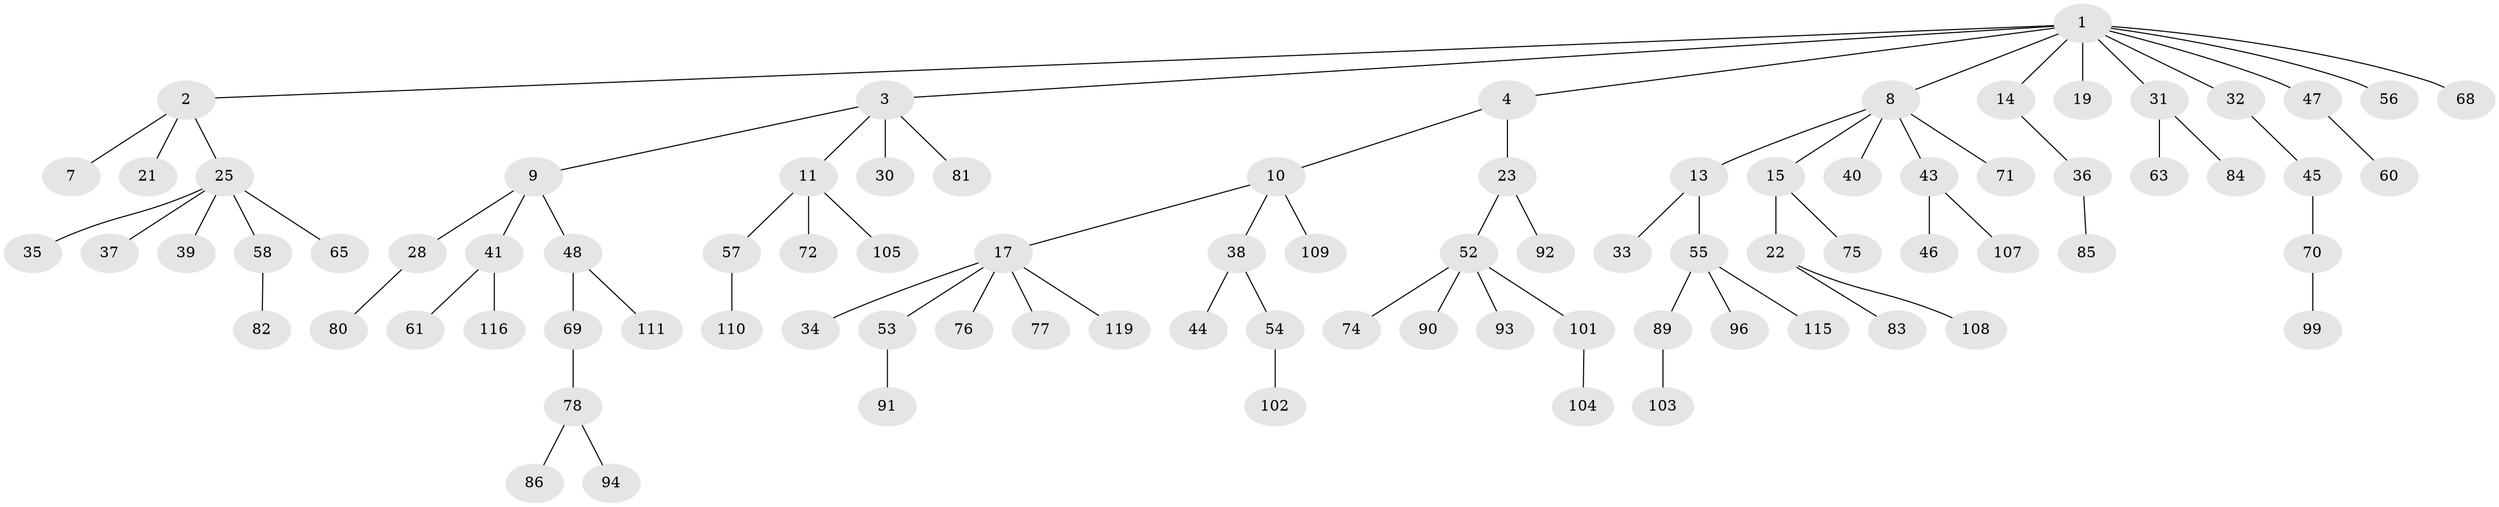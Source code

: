 // original degree distribution, {8: 0.00819672131147541, 3: 0.11475409836065574, 5: 0.03278688524590164, 2: 0.27049180327868855, 1: 0.48360655737704916, 7: 0.00819672131147541, 4: 0.08196721311475409}
// Generated by graph-tools (version 1.1) at 2025/11/02/27/25 16:11:25]
// undirected, 86 vertices, 85 edges
graph export_dot {
graph [start="1"]
  node [color=gray90,style=filled];
  1 [super="+16"];
  2 [super="+6"];
  3 [super="+18"];
  4 [super="+5"];
  7;
  8 [super="+20"];
  9;
  10 [super="+12"];
  11 [super="+29"];
  13 [super="+51"];
  14;
  15;
  17 [super="+27"];
  19;
  21 [super="+50"];
  22 [super="+66"];
  23 [super="+24"];
  25 [super="+26"];
  28 [super="+117"];
  30;
  31 [super="+49"];
  32 [super="+42"];
  33 [super="+100"];
  34;
  35;
  36 [super="+67"];
  37;
  38 [super="+122"];
  39;
  40;
  41 [super="+64"];
  43;
  44;
  45;
  46 [super="+114"];
  47 [super="+62"];
  48 [super="+88"];
  52 [super="+59"];
  53 [super="+120"];
  54;
  55 [super="+97"];
  56 [super="+98"];
  57 [super="+79"];
  58;
  60;
  61;
  63;
  65;
  68;
  69;
  70;
  71;
  72 [super="+73"];
  74 [super="+106"];
  75;
  76;
  77 [super="+118"];
  78 [super="+87"];
  80;
  81;
  82;
  83;
  84;
  85;
  86;
  89;
  90;
  91;
  92;
  93;
  94 [super="+95"];
  96 [super="+112"];
  99;
  101;
  102;
  103;
  104 [super="+113"];
  105;
  107 [super="+121"];
  108;
  109;
  110;
  111;
  115;
  116;
  119;
  1 -- 2;
  1 -- 3;
  1 -- 4;
  1 -- 8;
  1 -- 14;
  1 -- 32;
  1 -- 68;
  1 -- 19;
  1 -- 56;
  1 -- 31;
  1 -- 47;
  2 -- 7;
  2 -- 25;
  2 -- 21;
  3 -- 9;
  3 -- 11;
  3 -- 30;
  3 -- 81;
  4 -- 23;
  4 -- 10;
  8 -- 13;
  8 -- 15;
  8 -- 40;
  8 -- 43;
  8 -- 71;
  9 -- 28;
  9 -- 41;
  9 -- 48;
  10 -- 109;
  10 -- 17;
  10 -- 38;
  11 -- 72;
  11 -- 57;
  11 -- 105;
  13 -- 33;
  13 -- 55;
  14 -- 36;
  15 -- 22;
  15 -- 75;
  17 -- 34;
  17 -- 76;
  17 -- 77;
  17 -- 53;
  17 -- 119;
  22 -- 108;
  22 -- 83;
  23 -- 52;
  23 -- 92;
  25 -- 58;
  25 -- 65;
  25 -- 35;
  25 -- 37;
  25 -- 39;
  28 -- 80;
  31 -- 84;
  31 -- 63;
  32 -- 45;
  36 -- 85;
  38 -- 44;
  38 -- 54;
  41 -- 61;
  41 -- 116;
  43 -- 46;
  43 -- 107;
  45 -- 70;
  47 -- 60;
  48 -- 69;
  48 -- 111;
  52 -- 101;
  52 -- 90;
  52 -- 74;
  52 -- 93;
  53 -- 91;
  54 -- 102;
  55 -- 89;
  55 -- 96;
  55 -- 115;
  57 -- 110;
  58 -- 82;
  69 -- 78;
  70 -- 99;
  78 -- 86;
  78 -- 94;
  89 -- 103;
  101 -- 104;
}
